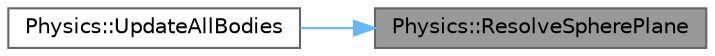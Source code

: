 digraph "Physics::ResolveSpherePlane"
{
 // LATEX_PDF_SIZE
  bgcolor="transparent";
  edge [fontname=Helvetica,fontsize=10,labelfontname=Helvetica,labelfontsize=10];
  node [fontname=Helvetica,fontsize=10,shape=box,height=0.2,width=0.4];
  rankdir="RL";
  Node1 [label="Physics::ResolveSpherePlane",height=0.2,width=0.4,color="gray40", fillcolor="grey60", style="filled", fontcolor="black",tooltip="Resolves a collision between one sphere RigidBody and one plane RigidBody"];
  Node1 -> Node2 [dir="back",color="steelblue1",style="solid"];
  Node2 [label="Physics::UpdateAllBodies",height=0.2,width=0.4,color="grey40", fillcolor="white", style="filled",URL="$class_physics.html#a5dcd928dfbdca3feaefc1d9ca070683a",tooltip="Executes the physics tick on all physics objects in vector"];
}

